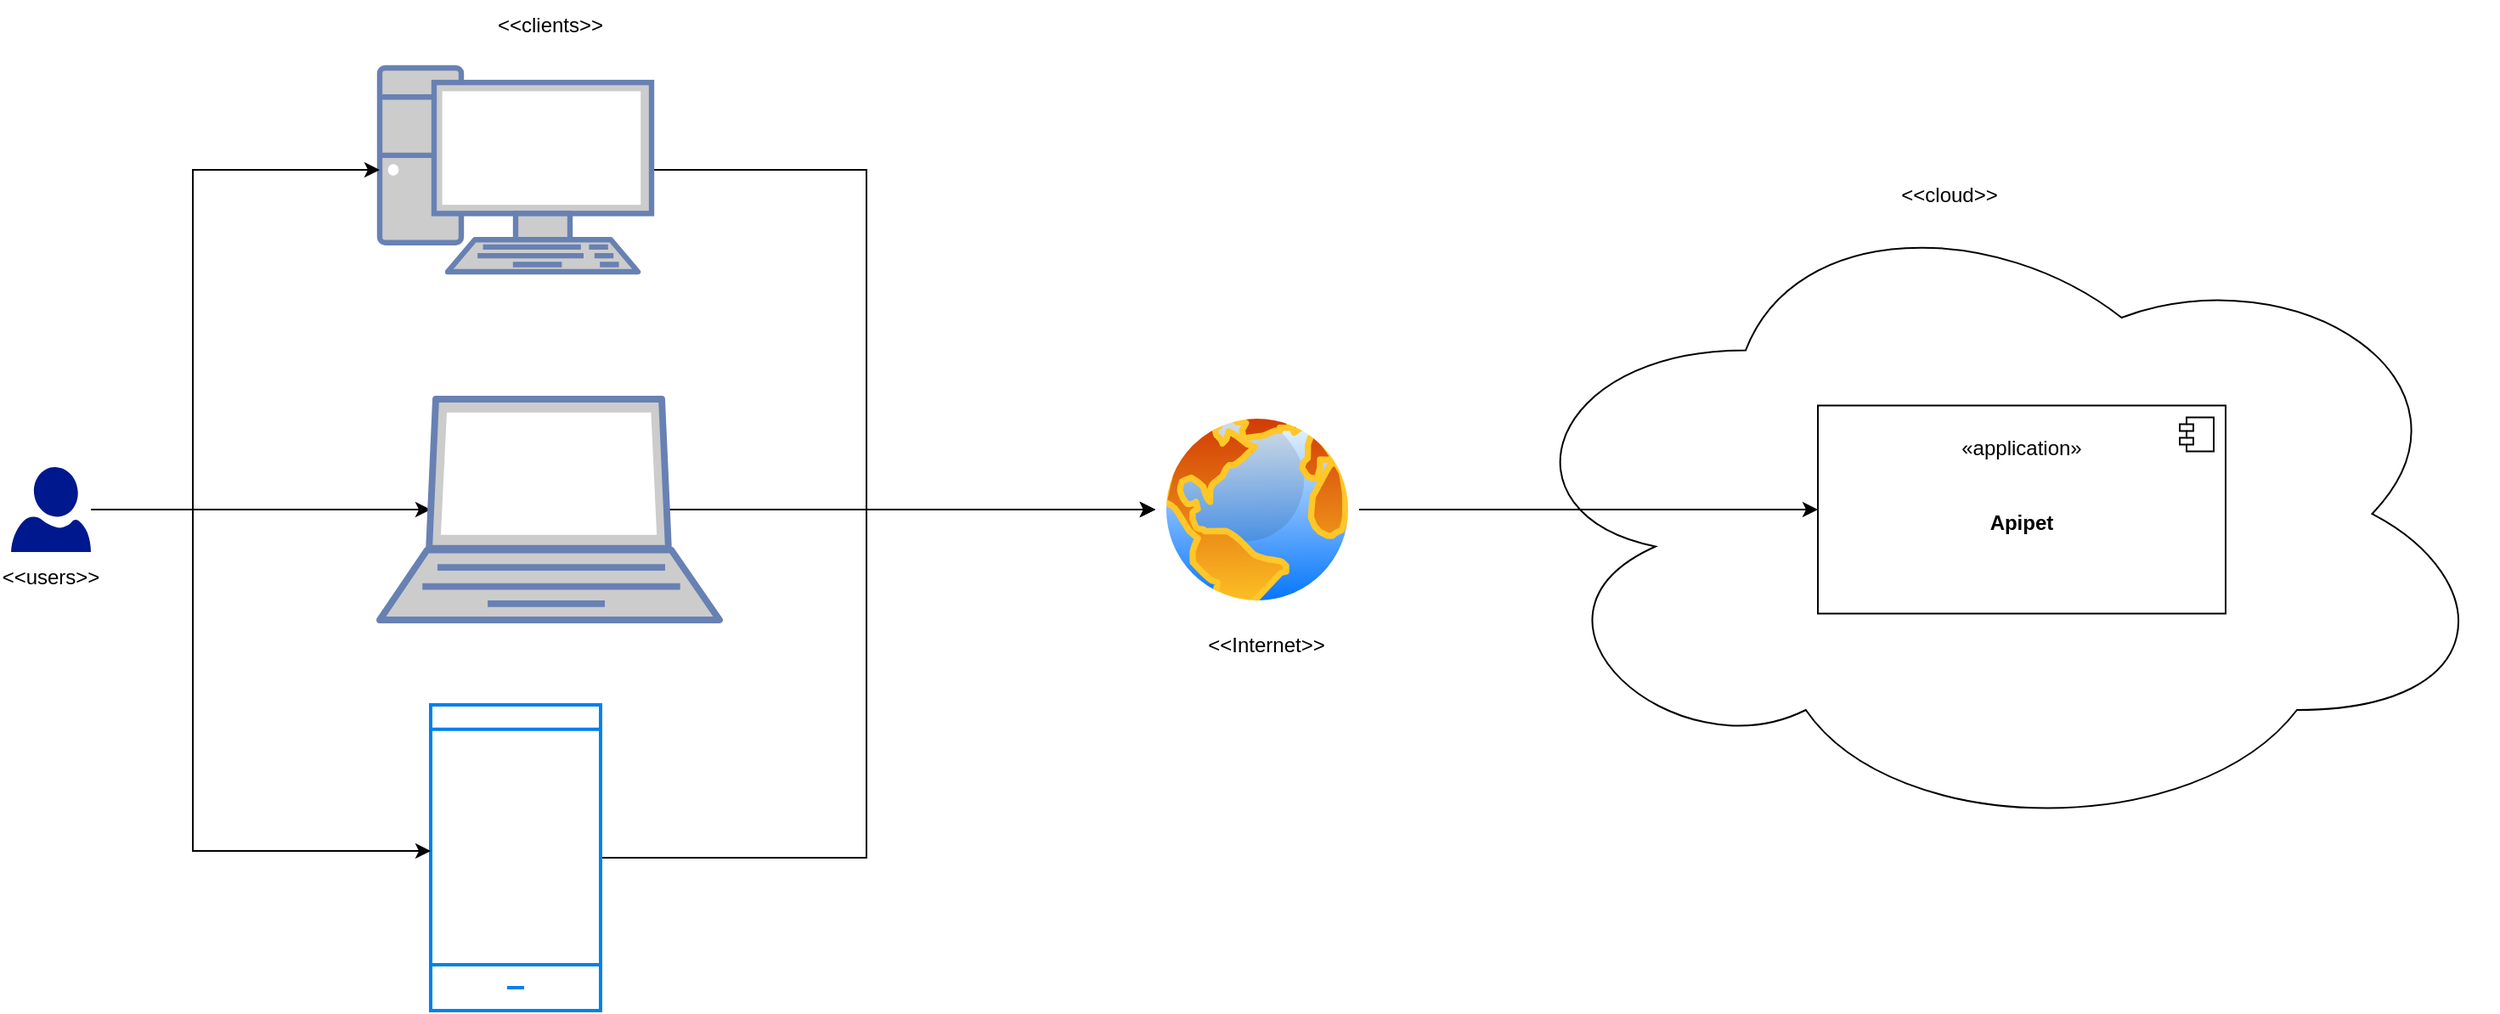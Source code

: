 <mxfile version="21.3.4" type="google">
  <diagram name="Página-1" id="jxoSG-aMYTd_j5_F63lr">
    <mxGraphModel grid="1" page="1" gridSize="10" guides="1" tooltips="1" connect="1" arrows="1" fold="1" pageScale="1" pageWidth="827" pageHeight="1169" math="0" shadow="0">
      <root>
        <mxCell id="0" />
        <mxCell id="1" parent="0" />
        <mxCell id="sUT9c7SAZ-3C_stS77t_-15" value="" style="ellipse;shape=cloud;whiteSpace=wrap;html=1;" vertex="1" parent="1">
          <mxGeometry x="600" y="1330" width="590" height="385" as="geometry" />
        </mxCell>
        <mxCell id="sUT9c7SAZ-3C_stS77t_-12" style="edgeStyle=orthogonalEdgeStyle;rounded=0;orthogonalLoop=1;jettySize=auto;html=1;exitX=1;exitY=0.5;exitDx=0;exitDy=0;exitPerimeter=0;entryX=0;entryY=0.5;entryDx=0;entryDy=0;" edge="1" parent="1" source="sUT9c7SAZ-3C_stS77t_-1" target="sUT9c7SAZ-3C_stS77t_-10">
          <mxGeometry relative="1" as="geometry">
            <Array as="points">
              <mxPoint x="230" y="1320" />
              <mxPoint x="230" y="1520" />
              <mxPoint x="380" y="1520" />
            </Array>
          </mxGeometry>
        </mxCell>
        <mxCell id="sUT9c7SAZ-3C_stS77t_-1" value="" style="fontColor=#0066CC;verticalAlign=top;verticalLabelPosition=bottom;labelPosition=center;align=center;html=1;outlineConnect=0;fillColor=#CCCCCC;strokeColor=#6881B3;gradientColor=none;gradientDirection=north;strokeWidth=2;shape=mxgraph.networks.pc;" vertex="1" parent="1">
          <mxGeometry x="-56.5" y="1260" width="160" height="120" as="geometry" />
        </mxCell>
        <mxCell id="sUT9c7SAZ-3C_stS77t_-14" style="edgeStyle=orthogonalEdgeStyle;rounded=0;orthogonalLoop=1;jettySize=auto;html=1;entryX=0;entryY=0.5;entryDx=0;entryDy=0;" edge="1" parent="1" source="sUT9c7SAZ-3C_stS77t_-2" target="sUT9c7SAZ-3C_stS77t_-10">
          <mxGeometry relative="1" as="geometry">
            <Array as="points">
              <mxPoint x="230" y="1725" />
              <mxPoint x="230" y="1520" />
              <mxPoint x="380" y="1520" />
            </Array>
          </mxGeometry>
        </mxCell>
        <mxCell id="sUT9c7SAZ-3C_stS77t_-2" value="" style="html=1;verticalLabelPosition=bottom;align=center;labelBackgroundColor=#ffffff;verticalAlign=top;strokeWidth=2;strokeColor=#0080F0;shadow=0;dashed=0;shape=mxgraph.ios7.icons.smartphone;" vertex="1" parent="1">
          <mxGeometry x="-26.5" y="1635" width="100" height="180" as="geometry" />
        </mxCell>
        <mxCell id="sUT9c7SAZ-3C_stS77t_-3" style="edgeStyle=orthogonalEdgeStyle;rounded=0;orthogonalLoop=1;jettySize=auto;html=1;entryX=0.15;entryY=0.5;entryDx=0;entryDy=0;entryPerimeter=0;" edge="1" parent="1" source="sUT9c7SAZ-3C_stS77t_-6" target="sUT9c7SAZ-3C_stS77t_-8">
          <mxGeometry relative="1" as="geometry">
            <Array as="points">
              <mxPoint x="-26.5" y="1520" />
            </Array>
          </mxGeometry>
        </mxCell>
        <mxCell id="sUT9c7SAZ-3C_stS77t_-4" style="edgeStyle=orthogonalEdgeStyle;rounded=0;orthogonalLoop=1;jettySize=auto;html=1;" edge="1" parent="1" source="sUT9c7SAZ-3C_stS77t_-6" target="sUT9c7SAZ-3C_stS77t_-1">
          <mxGeometry relative="1" as="geometry">
            <Array as="points">
              <mxPoint x="-166.5" y="1520" />
              <mxPoint x="-166.5" y="1320" />
            </Array>
          </mxGeometry>
        </mxCell>
        <mxCell id="sUT9c7SAZ-3C_stS77t_-5" style="edgeStyle=orthogonalEdgeStyle;rounded=0;orthogonalLoop=1;jettySize=auto;html=1;entryX=0;entryY=0.478;entryDx=0;entryDy=0;entryPerimeter=0;" edge="1" parent="1" source="sUT9c7SAZ-3C_stS77t_-6" target="sUT9c7SAZ-3C_stS77t_-2">
          <mxGeometry relative="1" as="geometry">
            <Array as="points">
              <mxPoint x="-166.5" y="1520" />
              <mxPoint x="-166.5" y="1721" />
            </Array>
          </mxGeometry>
        </mxCell>
        <mxCell id="sUT9c7SAZ-3C_stS77t_-6" value="" style="sketch=0;aspect=fixed;pointerEvents=1;shadow=0;dashed=0;html=1;strokeColor=none;labelPosition=center;verticalLabelPosition=bottom;verticalAlign=top;align=center;fillColor=#00188D;shape=mxgraph.azure.user" vertex="1" parent="1">
          <mxGeometry x="-273.5" y="1495" width="47" height="50" as="geometry" />
        </mxCell>
        <mxCell id="sUT9c7SAZ-3C_stS77t_-7" value="&amp;lt;&amp;lt;users&amp;gt;&amp;gt;" style="text;html=1;strokeColor=none;fillColor=none;align=center;verticalAlign=middle;whiteSpace=wrap;rounded=0;" vertex="1" parent="1">
          <mxGeometry x="-280" y="1545" width="60" height="30" as="geometry" />
        </mxCell>
        <mxCell id="sUT9c7SAZ-3C_stS77t_-13" style="edgeStyle=orthogonalEdgeStyle;rounded=0;orthogonalLoop=1;jettySize=auto;html=1;exitX=0.85;exitY=0.5;exitDx=0;exitDy=0;exitPerimeter=0;entryX=0;entryY=0.5;entryDx=0;entryDy=0;" edge="1" parent="1" source="sUT9c7SAZ-3C_stS77t_-8" target="sUT9c7SAZ-3C_stS77t_-10">
          <mxGeometry relative="1" as="geometry">
            <Array as="points">
              <mxPoint x="380" y="1520" />
            </Array>
          </mxGeometry>
        </mxCell>
        <mxCell id="sUT9c7SAZ-3C_stS77t_-8" value="" style="fontColor=#0066CC;verticalAlign=top;verticalLabelPosition=bottom;labelPosition=center;align=center;html=1;outlineConnect=0;fillColor=#CCCCCC;strokeColor=#6881B3;gradientColor=none;gradientDirection=north;strokeWidth=2;shape=mxgraph.networks.laptop;" vertex="1" parent="1">
          <mxGeometry x="-56.5" y="1455" width="200" height="130" as="geometry" />
        </mxCell>
        <mxCell id="sUT9c7SAZ-3C_stS77t_-9" value="&amp;lt;&amp;lt;clients&amp;gt;&amp;gt;" style="text;html=1;strokeColor=none;fillColor=none;align=center;verticalAlign=middle;whiteSpace=wrap;rounded=0;" vertex="1" parent="1">
          <mxGeometry x="13.5" y="1220" width="60" height="30" as="geometry" />
        </mxCell>
        <mxCell id="sUT9c7SAZ-3C_stS77t_-18" style="edgeStyle=orthogonalEdgeStyle;rounded=0;orthogonalLoop=1;jettySize=auto;html=1;entryX=0;entryY=0.5;entryDx=0;entryDy=0;" edge="1" parent="1" source="sUT9c7SAZ-3C_stS77t_-10" target="sUT9c7SAZ-3C_stS77t_-16">
          <mxGeometry relative="1" as="geometry">
            <Array as="points">
              <mxPoint x="775" y="1520" />
            </Array>
          </mxGeometry>
        </mxCell>
        <mxCell id="sUT9c7SAZ-3C_stS77t_-10" value="" style="image;aspect=fixed;perimeter=ellipsePerimeter;html=1;align=center;shadow=0;dashed=0;spacingTop=3;image=img/lib/active_directory/internet_globe.svg;" vertex="1" parent="1">
          <mxGeometry x="400" y="1460" width="120" height="120" as="geometry" />
        </mxCell>
        <mxCell id="sUT9c7SAZ-3C_stS77t_-11" value="&amp;lt;&amp;lt;Internet&amp;gt;&amp;gt;" style="text;html=1;align=center;verticalAlign=middle;resizable=0;points=[];autosize=1;strokeColor=none;fillColor=none;" vertex="1" parent="1">
          <mxGeometry x="420" y="1585" width="90" height="30" as="geometry" />
        </mxCell>
        <mxCell id="sUT9c7SAZ-3C_stS77t_-16" value="«application»&lt;br&gt;&lt;br&gt;&lt;br&gt;&lt;b style=&quot;border-color: var(--border-color);&quot;&gt;Apipet&lt;/b&gt;&lt;br&gt;&lt;br&gt;&lt;br&gt;" style="html=1;dropTarget=0;whiteSpace=wrap;" vertex="1" parent="1">
          <mxGeometry x="790" y="1458.75" width="240" height="122.5" as="geometry" />
        </mxCell>
        <mxCell id="sUT9c7SAZ-3C_stS77t_-17" value="" style="shape=module;jettyWidth=8;jettyHeight=4;" vertex="1" parent="sUT9c7SAZ-3C_stS77t_-16">
          <mxGeometry x="1" width="20" height="20" relative="1" as="geometry">
            <mxPoint x="-27" y="7" as="offset" />
          </mxGeometry>
        </mxCell>
        <mxCell id="sUT9c7SAZ-3C_stS77t_-19" value="&amp;lt;&amp;lt;cloud&amp;gt;&amp;gt;" style="text;html=1;align=center;verticalAlign=middle;resizable=0;points=[];autosize=1;strokeColor=none;fillColor=none;" vertex="1" parent="1">
          <mxGeometry x="827" y="1320" width="80" height="30" as="geometry" />
        </mxCell>
      </root>
    </mxGraphModel>
  </diagram>
</mxfile>
